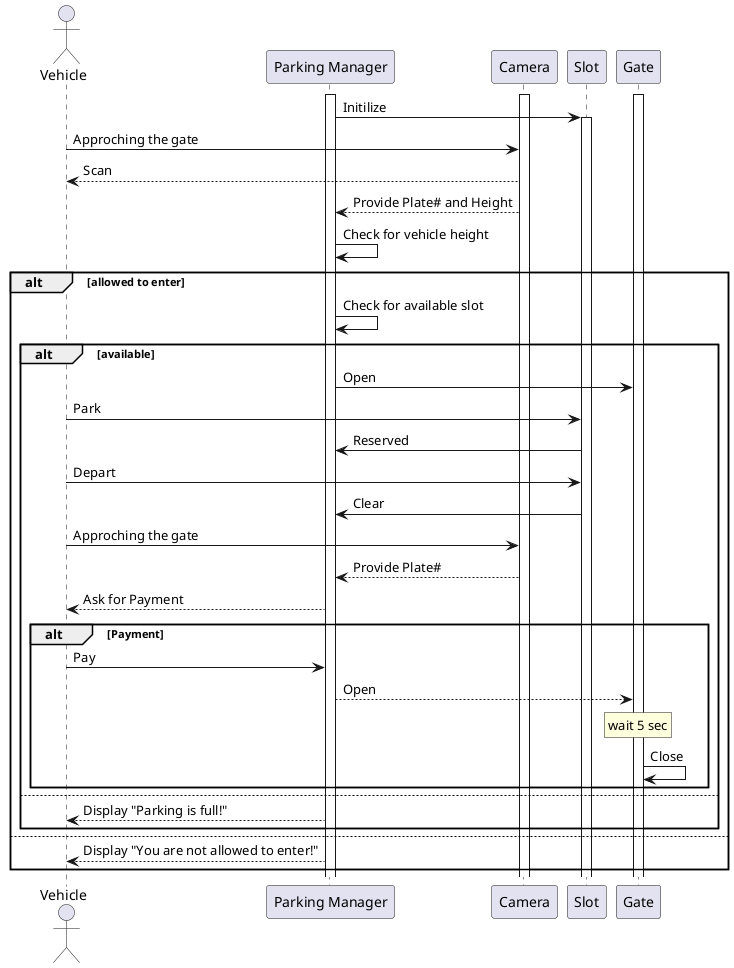 @startuml "Parking Lot: Sequence Diagram"

actor Vehicle
participant "Parking Manager" as M
participant Camera as C
participant Slot as S
participant Gate as G

activate M
activate C
activate G


M -> S : Initilize
activate S

Vehicle -> C : Approching the gate
C --> Vehicle : Scan 
C --> M : Provide Plate# and Height


M -> M : Check for vehicle height
alt allowed to enter

M -> M : Check for available slot
alt available 

M -> G : Open

Vehicle -> S: Park
S -> M: Reserved
Vehicle -> S: Depart
S-> M: Clear

Vehicle -> C: Approching the gate

C --> M: Provide Plate#

M --> Vehicle: Ask for Payment

alt Payment
Vehicle -> M: Pay
M --> G: Open
rnote over G: wait 5 sec
G -> G: Close
end

else 
M --> Vehicle: Display "Parking is full!"
end 

else 
M --> Vehicle: Display "You are not allowed to enter!"

end

@enduml